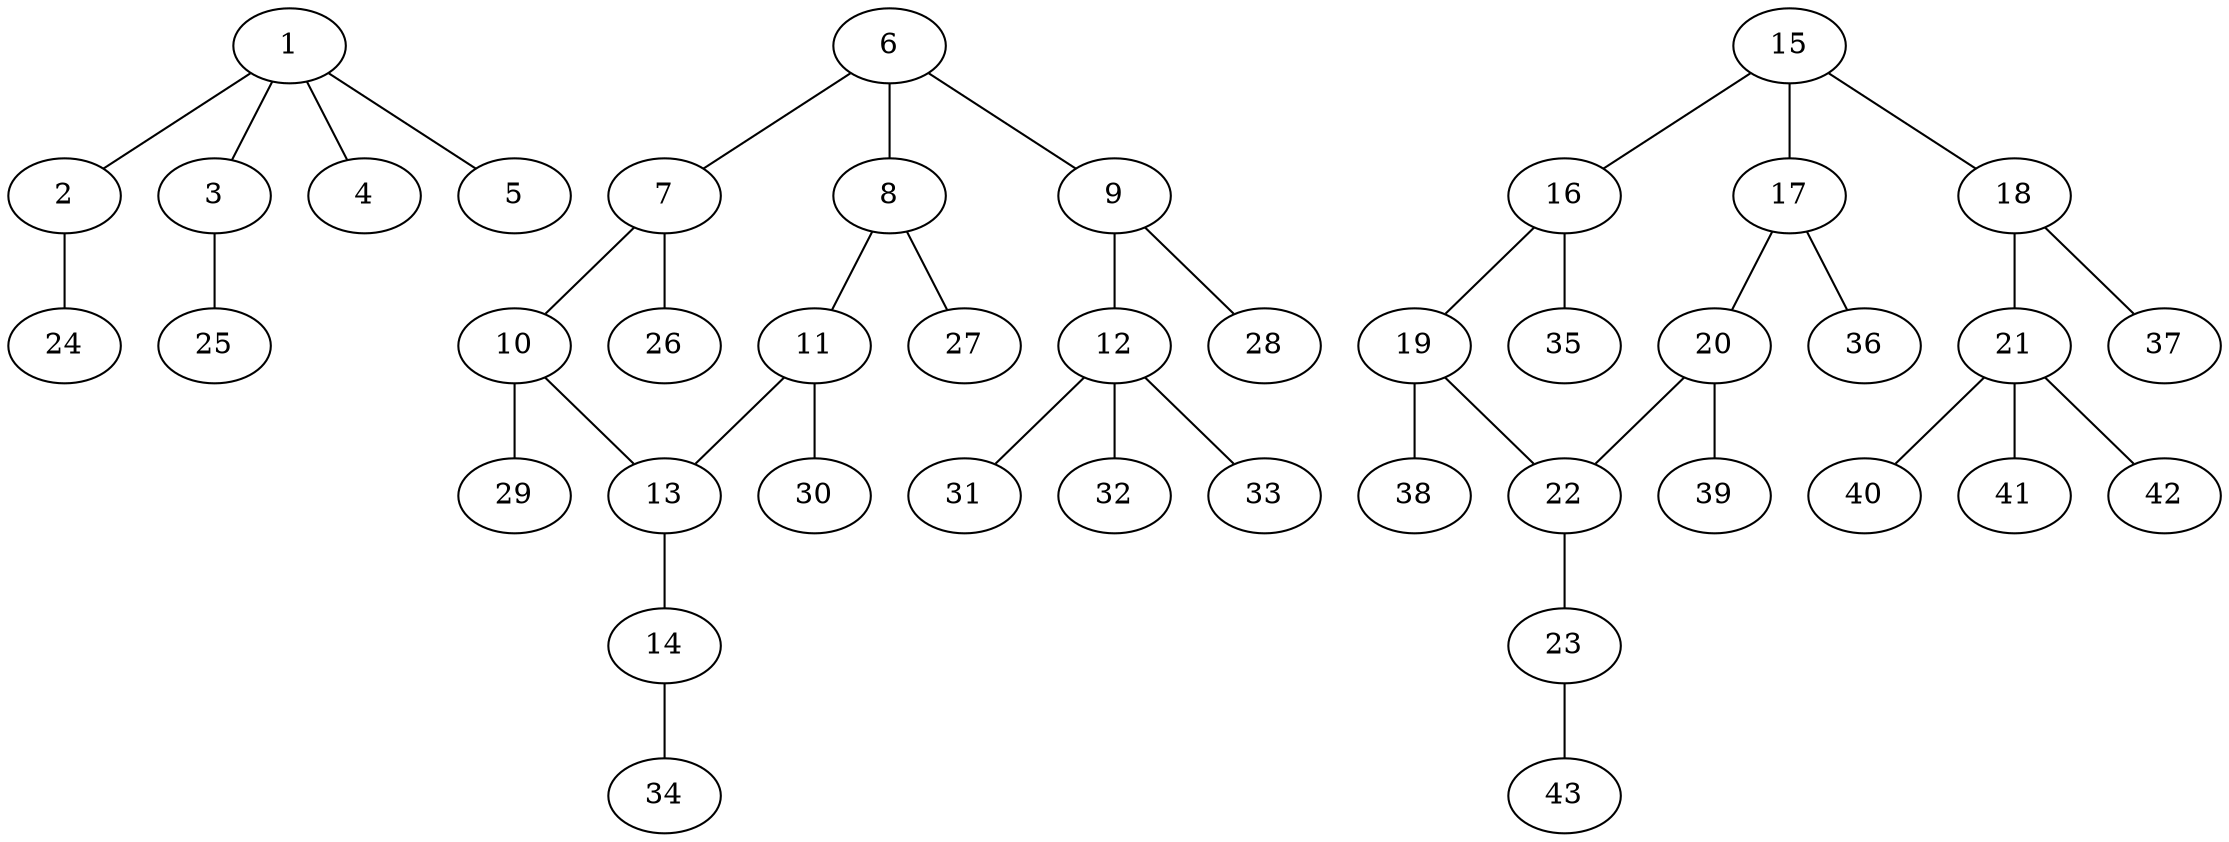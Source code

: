 graph molecule_4280 {
	1	 [chem=S];
	2	 [chem=O];
	1 -- 2	 [valence=1];
	3	 [chem=O];
	1 -- 3	 [valence=1];
	4	 [chem=O];
	1 -- 4	 [valence=2];
	5	 [chem=O];
	1 -- 5	 [valence=2];
	24	 [chem=H];
	2 -- 24	 [valence=1];
	25	 [chem=H];
	3 -- 25	 [valence=1];
	6	 [chem=C];
	7	 [chem=C];
	6 -- 7	 [valence=2];
	8	 [chem=C];
	6 -- 8	 [valence=1];
	9	 [chem=N];
	6 -- 9	 [valence=1];
	10	 [chem=C];
	7 -- 10	 [valence=1];
	26	 [chem=H];
	7 -- 26	 [valence=1];
	11	 [chem=C];
	8 -- 11	 [valence=2];
	27	 [chem=H];
	8 -- 27	 [valence=1];
	12	 [chem=C];
	9 -- 12	 [valence=1];
	28	 [chem=H];
	9 -- 28	 [valence=1];
	13	 [chem=C];
	10 -- 13	 [valence=2];
	29	 [chem=H];
	10 -- 29	 [valence=1];
	11 -- 13	 [valence=1];
	30	 [chem=H];
	11 -- 30	 [valence=1];
	31	 [chem=H];
	12 -- 31	 [valence=1];
	32	 [chem=H];
	12 -- 32	 [valence=1];
	33	 [chem=H];
	12 -- 33	 [valence=1];
	14	 [chem=O];
	13 -- 14	 [valence=1];
	34	 [chem=H];
	14 -- 34	 [valence=1];
	15	 [chem=C];
	16	 [chem=C];
	15 -- 16	 [valence=1];
	17	 [chem=C];
	15 -- 17	 [valence=2];
	18	 [chem=N];
	15 -- 18	 [valence=1];
	19	 [chem=C];
	16 -- 19	 [valence=2];
	35	 [chem=H];
	16 -- 35	 [valence=1];
	20	 [chem=C];
	17 -- 20	 [valence=1];
	36	 [chem=H];
	17 -- 36	 [valence=1];
	21	 [chem=C];
	18 -- 21	 [valence=1];
	37	 [chem=H];
	18 -- 37	 [valence=1];
	22	 [chem=C];
	19 -- 22	 [valence=1];
	38	 [chem=H];
	19 -- 38	 [valence=1];
	20 -- 22	 [valence=2];
	39	 [chem=H];
	20 -- 39	 [valence=1];
	40	 [chem=H];
	21 -- 40	 [valence=1];
	41	 [chem=H];
	21 -- 41	 [valence=1];
	42	 [chem=H];
	21 -- 42	 [valence=1];
	23	 [chem=O];
	22 -- 23	 [valence=1];
	43	 [chem=H];
	23 -- 43	 [valence=1];
}
